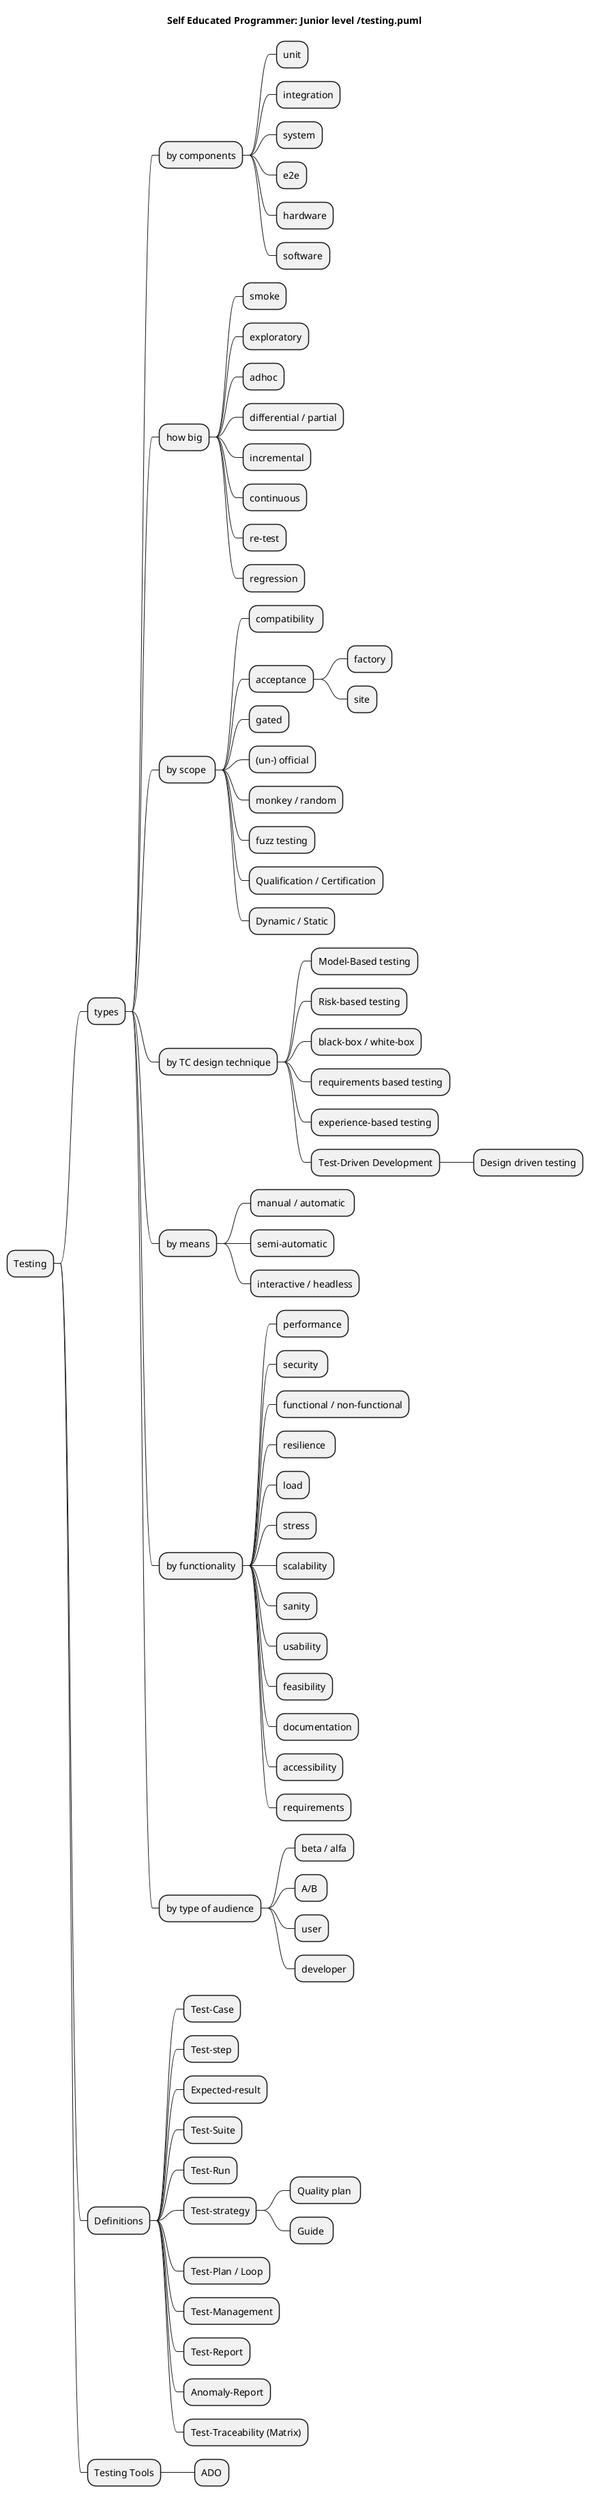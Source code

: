 @startmindmap
title Self Educated Programmer: Junior level /testing.puml

* Testing
** types

*** by components
**** unit
**** integration
**** system
**** e2e
**** hardware
**** software

*** how big
**** smoke
**** exploratory
**** adhoc
**** differential / partial
**** incremental
**** continuous
**** re-test
**** regression

*** by scope 
**** compatibility 
**** acceptance
***** factory
***** site
**** gated
**** (un-) official
**** monkey / random
**** fuzz testing
**** Qualification / Certification
**** Dynamic / Static

*** by TC design technique
**** Model-Based testing
**** Risk-based testing
**** black-box / white-box
**** requirements based testing
**** experience-based testing
**** Test-Driven Development
***** Design driven testing

*** by means
**** manual / automatic 
**** semi-automatic
**** interactive / headless

*** by functionality
**** performance
**** security 
**** functional / non-functional
**** resilience 
**** load
**** stress
**** scalability
**** sanity
**** usability
**** feasibility
**** documentation
**** accessibility
**** requirements

*** by type of audience
**** beta / alfa
**** A/B 
**** user
**** developer

** Definitions
*** Test-Case
*** Test-step
*** Expected-result
*** Test-Suite
*** Test-Run
*** Test-strategy
**** Quality plan 
**** Guide 
*** Test-Plan / Loop
*** Test-Management
*** Test-Report
*** Anomaly-Report
*** Test-Traceability (Matrix)

** Testing Tools
*** ADO
@endmindmap

